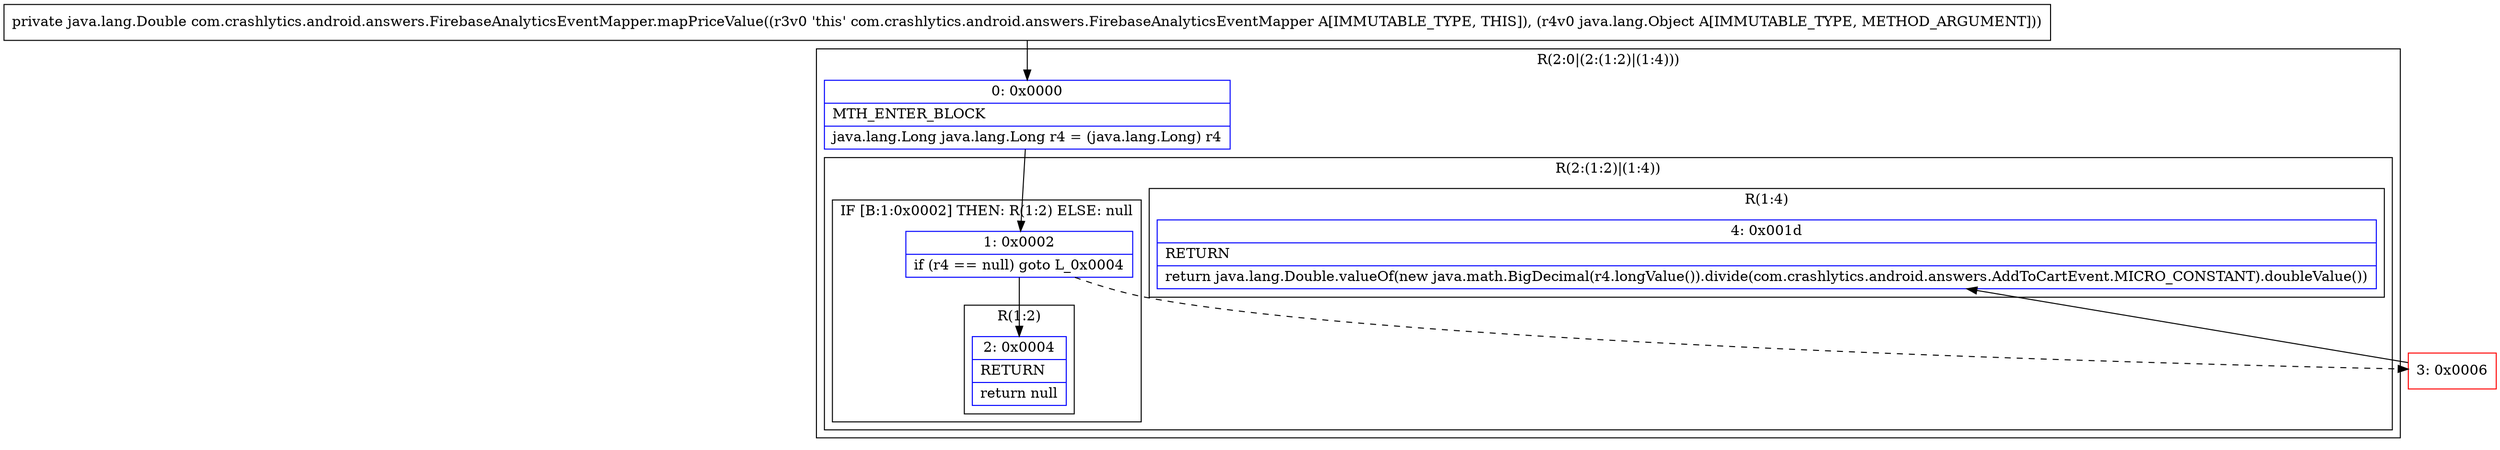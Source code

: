 digraph "CFG forcom.crashlytics.android.answers.FirebaseAnalyticsEventMapper.mapPriceValue(Ljava\/lang\/Object;)Ljava\/lang\/Double;" {
subgraph cluster_Region_2131161307 {
label = "R(2:0|(2:(1:2)|(1:4)))";
node [shape=record,color=blue];
Node_0 [shape=record,label="{0\:\ 0x0000|MTH_ENTER_BLOCK\l|java.lang.Long java.lang.Long r4 = (java.lang.Long) r4\l}"];
subgraph cluster_Region_1951499627 {
label = "R(2:(1:2)|(1:4))";
node [shape=record,color=blue];
subgraph cluster_IfRegion_901378642 {
label = "IF [B:1:0x0002] THEN: R(1:2) ELSE: null";
node [shape=record,color=blue];
Node_1 [shape=record,label="{1\:\ 0x0002|if (r4 == null) goto L_0x0004\l}"];
subgraph cluster_Region_619409297 {
label = "R(1:2)";
node [shape=record,color=blue];
Node_2 [shape=record,label="{2\:\ 0x0004|RETURN\l|return null\l}"];
}
}
subgraph cluster_Region_1732037243 {
label = "R(1:4)";
node [shape=record,color=blue];
Node_4 [shape=record,label="{4\:\ 0x001d|RETURN\l|return java.lang.Double.valueOf(new java.math.BigDecimal(r4.longValue()).divide(com.crashlytics.android.answers.AddToCartEvent.MICRO_CONSTANT).doubleValue())\l}"];
}
}
}
Node_3 [shape=record,color=red,label="{3\:\ 0x0006}"];
MethodNode[shape=record,label="{private java.lang.Double com.crashlytics.android.answers.FirebaseAnalyticsEventMapper.mapPriceValue((r3v0 'this' com.crashlytics.android.answers.FirebaseAnalyticsEventMapper A[IMMUTABLE_TYPE, THIS]), (r4v0 java.lang.Object A[IMMUTABLE_TYPE, METHOD_ARGUMENT])) }"];
MethodNode -> Node_0;
Node_0 -> Node_1;
Node_1 -> Node_2;
Node_1 -> Node_3[style=dashed];
Node_3 -> Node_4;
}

